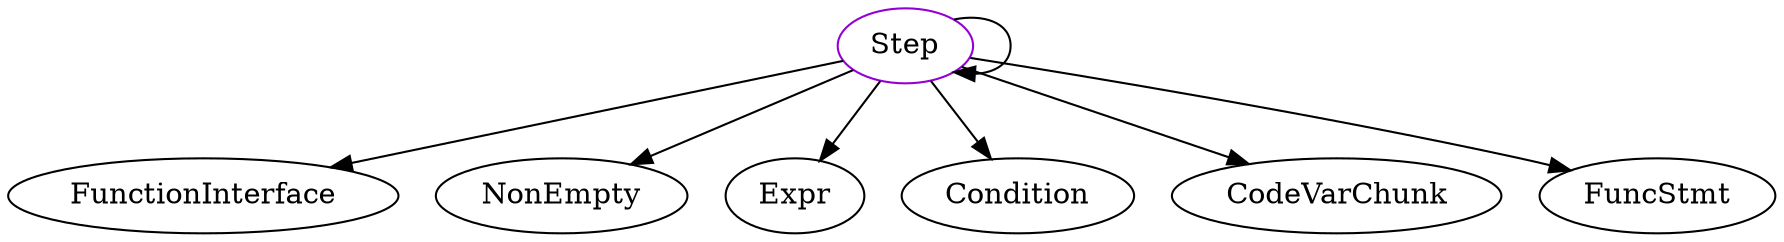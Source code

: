 digraph step{
Step -> FunctionInterface;
Step -> NonEmpty;
Step -> Expr;
Step -> Condition;
Step -> Step;
Step -> CodeVarChunk;
Step -> FuncStmt;
Step	[shape=oval, color=darkviolet, label=Step];
}
